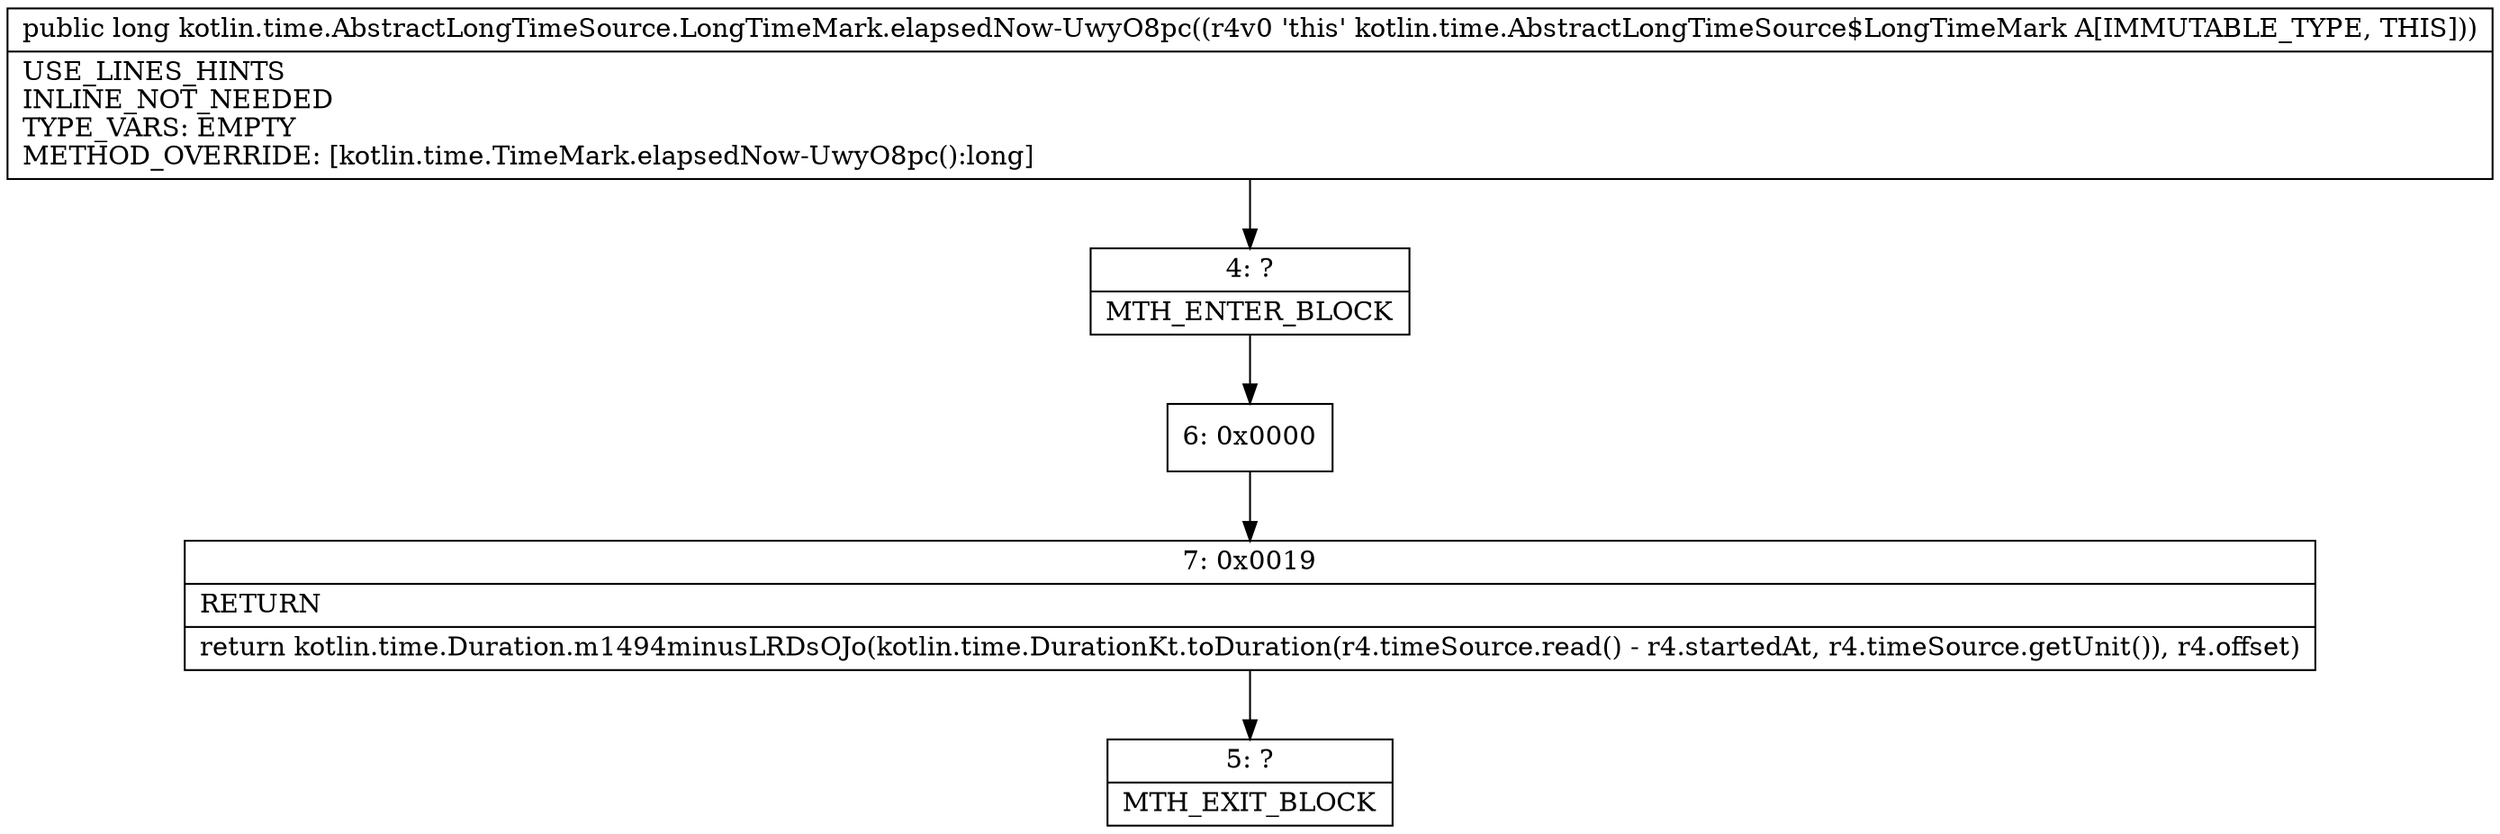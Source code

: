 digraph "CFG forkotlin.time.AbstractLongTimeSource.LongTimeMark.elapsedNow\-UwyO8pc()J" {
Node_4 [shape=record,label="{4\:\ ?|MTH_ENTER_BLOCK\l}"];
Node_6 [shape=record,label="{6\:\ 0x0000}"];
Node_7 [shape=record,label="{7\:\ 0x0019|RETURN\l|return kotlin.time.Duration.m1494minusLRDsOJo(kotlin.time.DurationKt.toDuration(r4.timeSource.read() \- r4.startedAt, r4.timeSource.getUnit()), r4.offset)\l}"];
Node_5 [shape=record,label="{5\:\ ?|MTH_EXIT_BLOCK\l}"];
MethodNode[shape=record,label="{public long kotlin.time.AbstractLongTimeSource.LongTimeMark.elapsedNow\-UwyO8pc((r4v0 'this' kotlin.time.AbstractLongTimeSource$LongTimeMark A[IMMUTABLE_TYPE, THIS]))  | USE_LINES_HINTS\lINLINE_NOT_NEEDED\lTYPE_VARS: EMPTY\lMETHOD_OVERRIDE: [kotlin.time.TimeMark.elapsedNow\-UwyO8pc():long]\l}"];
MethodNode -> Node_4;Node_4 -> Node_6;
Node_6 -> Node_7;
Node_7 -> Node_5;
}

